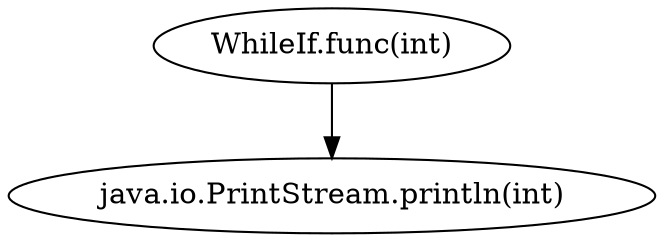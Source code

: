 digraph G {
  1 [ label="WhileIf.func(int)" ];
  2 [ label="java.io.PrintStream.println(int)" ];
  1 -> 2;
}
